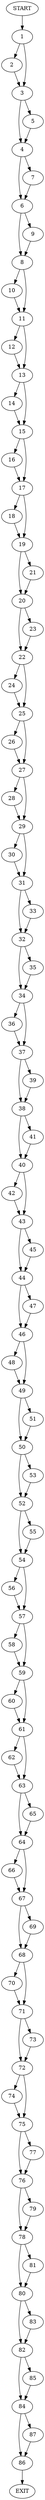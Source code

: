 digraph {
0 [label="START"]
88 [label="EXIT"]
0 -> 1
1 -> 2
1 -> 3
2 -> 3
3 -> 4
3 -> 5
4 -> 6
4 -> 7
5 -> 4
6 -> 8
6 -> 9
7 -> 6
9 -> 8
8 -> 10
8 -> 11
10 -> 11
11 -> 12
11 -> 13
13 -> 14
13 -> 15
12 -> 13
15 -> 16
15 -> 17
14 -> 15
16 -> 17
17 -> 18
17 -> 19
18 -> 19
19 -> 20
19 -> 21
21 -> 20
20 -> 22
20 -> 23
22 -> 24
22 -> 25
23 -> 22
24 -> 25
25 -> 26
25 -> 27
26 -> 27
27 -> 28
27 -> 29
28 -> 29
29 -> 30
29 -> 31
31 -> 32
31 -> 33
30 -> 31
32 -> 34
32 -> 35
33 -> 32
34 -> 36
34 -> 37
35 -> 34
37 -> 38
37 -> 39
36 -> 37
38 -> 40
38 -> 41
39 -> 38
40 -> 42
40 -> 43
41 -> 40
43 -> 44
43 -> 45
42 -> 43
44 -> 46
44 -> 47
45 -> 44
47 -> 46
46 -> 48
46 -> 49
48 -> 49
49 -> 50
49 -> 51
51 -> 50
50 -> 52
50 -> 53
52 -> 54
52 -> 55
53 -> 52
55 -> 54
54 -> 56
54 -> 57
57 -> 58
57 -> 59
56 -> 57
58 -> 59
59 -> 60
59 -> 61
61 -> 62
61 -> 63
60 -> 61
63 -> 64
63 -> 65
62 -> 63
64 -> 66
64 -> 67
65 -> 64
67 -> 68
67 -> 69
66 -> 67
68 -> 70
68 -> 71
69 -> 68
70 -> 71
71 -> 72
71 -> 73
72 -> 74
72 -> 75
73 -> 72
74 -> 75
75 -> 76
75 -> 77
77 -> 76
76 -> 78
76 -> 79
78 -> 80
78 -> 81
79 -> 78
81 -> 80
80 -> 82
80 -> 83
82 -> 84
82 -> 85
83 -> 82
84 -> 86
84 -> 87
85 -> 84
86 -> 88
87 -> 86
}
